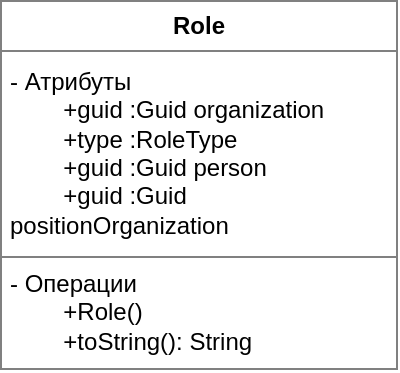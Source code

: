 <mxfile version="15.5.4" type="embed"><diagram name="Страница — 1" id="tbOIxJSjf98ErPQlKuzX"><mxGraphModel dx="899" dy="549" grid="1" gridSize="10" guides="1" tooltips="1" connect="1" arrows="1" fold="1" page="1" pageScale="1" pageWidth="850" pageHeight="1100" math="0" shadow="0"><root><mxCell id="0"/><mxCell id="1" parent="0"/><mxCell id="10" value="&lt;table border=&quot;1&quot; width=&quot;100%&quot; height=&quot;100%&quot; cellpadding=&quot;4&quot; style=&quot;width:100%;height:100%;border-collapse:collapse;&quot;&gt;&lt;tbody&gt;&lt;tr&gt;&lt;th align=&quot;center&quot;&gt;&lt;b&gt;Role&lt;/b&gt;&lt;/th&gt;&lt;/tr&gt;&lt;tr align=&quot;left&quot;&gt;&lt;td&gt;- Атрибуты&lt;br&gt;&lt;span style=&quot;white-space: pre;&quot;&gt;&#9;&lt;/span&gt;+guid :Guid organization&lt;br&gt;&lt;span style=&quot;white-space: pre;&quot;&gt;&#9;&lt;/span&gt;+type :RoleType&lt;br&gt;&lt;span style=&quot;white-space: pre;&quot;&gt;&#9;&lt;/span&gt;+guid :Guid person&lt;div class=&quot;Box-sc-g0xbh4-0 code-navigation-cursor&quot; data-testid=&quot;navigation-cursor&quot; style=&quot;top: 180px; left: 553px;&quot; aria-hidden=&quot;true&quot;&gt; &lt;/div&gt;&lt;span style=&quot;white-space: pre;&quot;&gt;&#9;&lt;/span&gt;+guid :Guid positionOrganization&lt;span style=&quot;white-space: pre;&quot;&gt;&#9;&lt;/span&gt;&lt;/td&gt;&lt;/tr&gt;&lt;tr&gt;&lt;td&gt;- Операции&lt;br&gt;&lt;div align=&quot;left&quot;&gt;&lt;span style=&quot;white-space: pre;&quot;&gt;&#9;&lt;/span&gt;+Role()&lt;br&gt;&lt;span style=&quot;white-space: pre;&quot;&gt;&#9;&lt;/span&gt;+toString(): String&lt;br&gt;&lt;/div&gt;&lt;/td&gt;&lt;/tr&gt;&lt;/tbody&gt;&lt;/table&gt;" style="text;html=1;whiteSpace=wrap;strokeColor=none;fillColor=none;overflow=fill;strokeWidth=1;" parent="1" vertex="1"><mxGeometry x="20.0" y="40" width="198.59" height="185.07" as="geometry"/></mxCell></root></mxGraphModel></diagram></mxfile>